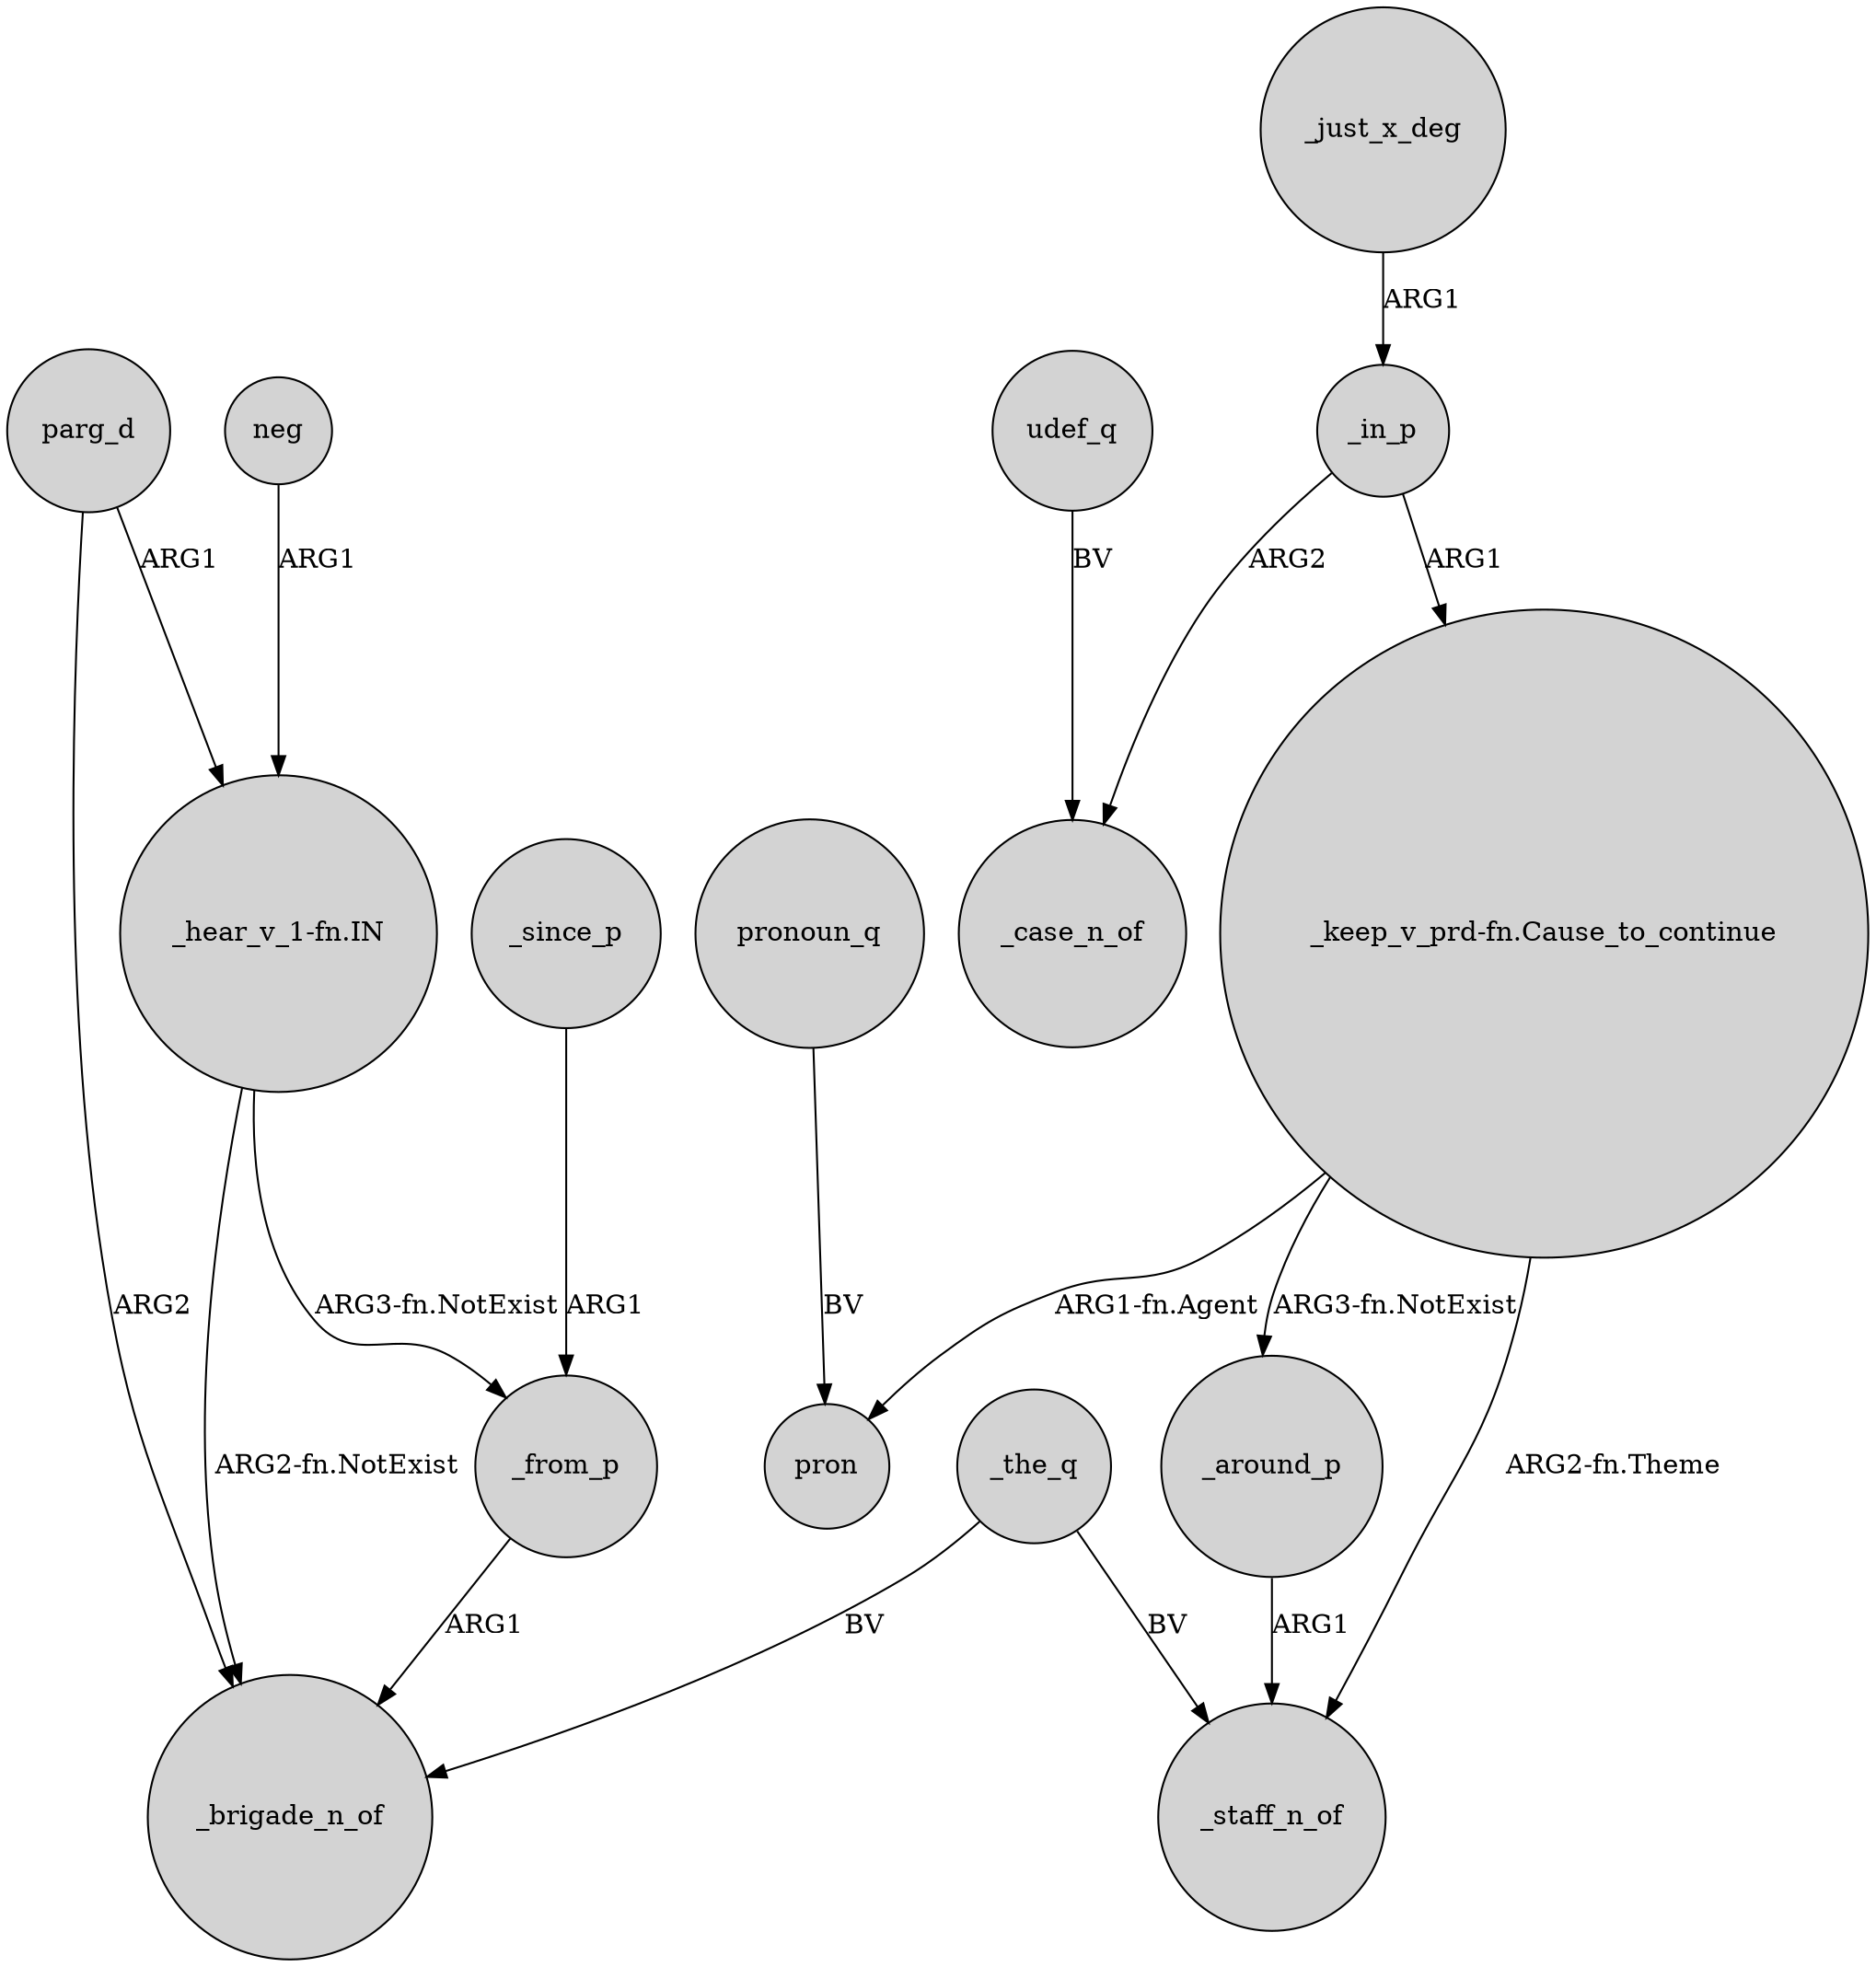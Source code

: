 digraph {
	node [shape=circle style=filled]
	_the_q -> _brigade_n_of [label=BV]
	"_keep_v_prd-fn.Cause_to_continue" -> _staff_n_of [label="ARG2-fn.Theme"]
	"_hear_v_1-fn.IN" -> _brigade_n_of [label="ARG2-fn.NotExist"]
	_in_p -> "_keep_v_prd-fn.Cause_to_continue" [label=ARG1]
	neg -> "_hear_v_1-fn.IN" [label=ARG1]
	udef_q -> _case_n_of [label=BV]
	_from_p -> _brigade_n_of [label=ARG1]
	"_keep_v_prd-fn.Cause_to_continue" -> _around_p [label="ARG3-fn.NotExist"]
	"_keep_v_prd-fn.Cause_to_continue" -> pron [label="ARG1-fn.Agent"]
	_around_p -> _staff_n_of [label=ARG1]
	_just_x_deg -> _in_p [label=ARG1]
	_in_p -> _case_n_of [label=ARG2]
	_the_q -> _staff_n_of [label=BV]
	_since_p -> _from_p [label=ARG1]
	"_hear_v_1-fn.IN" -> _from_p [label="ARG3-fn.NotExist"]
	parg_d -> _brigade_n_of [label=ARG2]
	parg_d -> "_hear_v_1-fn.IN" [label=ARG1]
	pronoun_q -> pron [label=BV]
}
